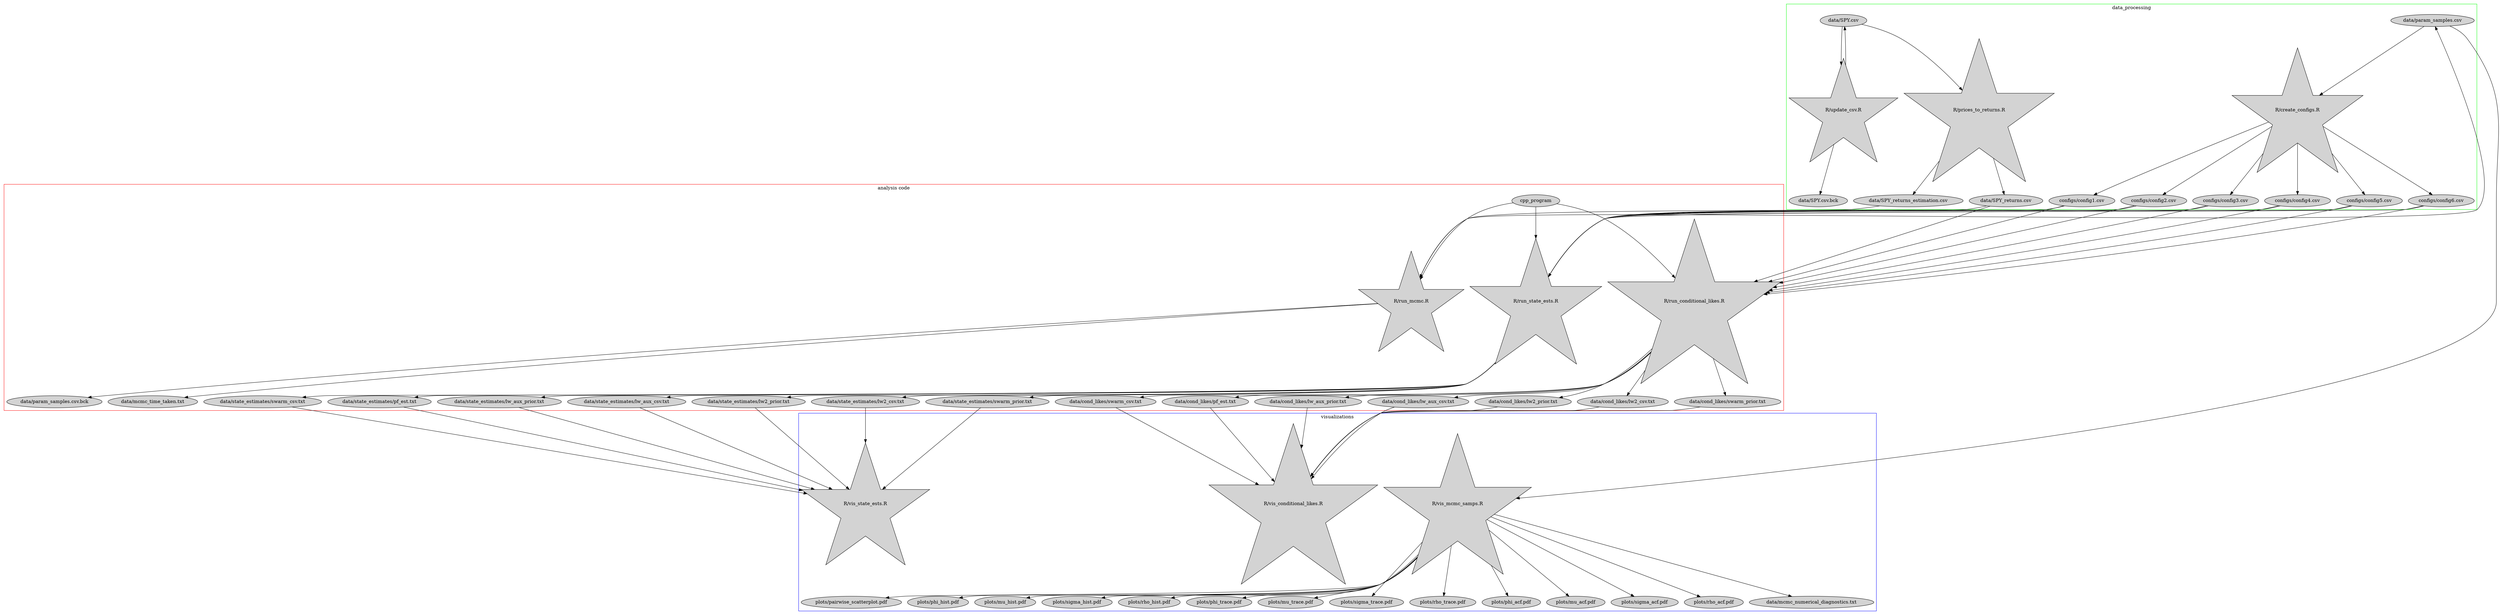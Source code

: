 digraph G {

  /* todo: trim config dependencies */
  /* todo: verify that dependencies are handled in Makfiles and scripts aren't sourcing other scripts */

  subgraph cluster_1 {
    node [style=filled];
    label = "data_processing";
    color=green;


  /* create_configs.R */
  "R/create_configs.R"[shape=star];  
  "data/param_samples.csv" -> "R/create_configs.R";
  "R/create_configs.R" -> "configs/config1.csv";
  "R/create_configs.R" -> "configs/config2.csv";
  "R/create_configs.R" -> "configs/config3.csv"; 
  "R/create_configs.R" -> "configs/config4.csv";  
  "R/create_configs.R" -> "configs/config5.csv";   
  "R/create_configs.R" -> "configs/config6.csv"; 
  
  /* prices_to_returns.R */
  "R/prices_to_returns.R"[shape=star];  
  "data/SPY.csv" -> "R/prices_to_returns.R"
  "R/prices_to_returns.R" -> "data/SPY_returns.csv";
  "R/prices_to_returns.R" -> "data/SPY_returns_estimation.csv";

  /* update_csv.R */
  "R/update_csv.R"[shape=star];  
  "data/SPY.csv" -> "R/update_csv.R";
  "R/update_csv.R" -> "data/SPY.csv";
  "R/update_csv.R" -> "data/SPY.csv.bck";  
  }

  subgraph cluster_2 {
    node [style=filled];
    label = "analysis code";
    color=red;

  /* run_conditional_likes.R */  
  "R/run_conditional_likes.R"[shape=star];  
  "cpp_program" -> "R/run_conditional_likes.R";
  "data/SPY_returns.csv" -> "R/run_conditional_likes.R";
  "configs/config1.csv" -> "R/run_conditional_likes.R";
  "configs/config2.csv" -> "R/run_conditional_likes.R";
  "configs/config3.csv" -> "R/run_conditional_likes.R"; 
  "configs/config4.csv" -> "R/run_conditional_likes.R";  
  "configs/config5.csv" -> "R/run_conditional_likes.R";   
  "configs/config6.csv" -> "R/run_conditional_likes.R"; 
  "R/run_conditional_likes.R" -> "data/cond_likes/lw_aux_prior.txt";
  "R/run_conditional_likes.R" -> "data/cond_likes/lw_aux_csv.txt";
  "R/run_conditional_likes.R" -> "data/cond_likes/lw2_prior.txt";
  "R/run_conditional_likes.R" -> "data/cond_likes/lw2_csv.txt";  
  "R/run_conditional_likes.R" -> "data/cond_likes/swarm_prior.txt";    
  "R/run_conditional_likes.R" -> "data/cond_likes/swarm_csv.txt";    
  "R/run_conditional_likes.R" -> "data/cond_likes/pf_est.txt";    
  
  /* run_mcmc.R */  
  "R/run_mcmc.R"[shape=star];  
  "cpp_program" -> "R/run_mcmc.R";
  "data/SPY_returns_estimation.csv" -> "R/run_mcmc.R";
  "R/run_mcmc.R" -> "data/param_samples.csv";
  "R/run_mcmc.R" -> "data/param_samples.csv.bck";
  "R/run_mcmc.R" -> "data/mcmc_time_taken.txt";

  /* run_state_ests.R */
  "R/run_state_ests.R"[shape=star];  
  "configs/config1.csv" -> "R/run_state_ests.R";
  "configs/config2.csv" -> "R/run_state_ests.R";
  "configs/config3.csv" -> "R/run_state_ests.R"; 
  "configs/config4.csv" -> "R/run_state_ests.R";  
  "configs/config5.csv" -> "R/run_state_ests.R";   
  "configs/config6.csv" -> "R/run_state_ests.R"; 
  "cpp_program" -> "R/run_state_ests.R";
  "data/SPY_returns.csv" -> "R/run_state_ests.R";
  "R/run_state_ests.R" -> "data/state_estimates/lw_aux_prior.txt";
  "R/run_state_ests.R" -> "data/state_estimates/lw_aux_csv.txt";
  "R/run_state_ests.R" -> "data/state_estimates/lw2_prior.txt";
  "R/run_state_ests.R" -> "data/state_estimates/lw2_csv.txt";  
  "R/run_state_ests.R" -> "data/state_estimates/swarm_prior.txt";    
  "R/run_state_ests.R" -> "data/state_estimates/swarm_csv.txt";    
  "R/run_state_ests.R" -> "data/state_estimates/pf_est.txt";    

  }




  subgraph cluster_3 {
    node [style=filled];
    label = "visualizations";
    color=blue;

  /* vis_conditional_likes.R */
  /* todo: fill in visualization output file names */
  "R/vis_conditional_likes.R"[shape=star];  
  "data/cond_likes/lw_aux_prior.txt" -> "R/vis_conditional_likes.R";
  "data/cond_likes/lw_aux_csv.txt" -> "R/vis_conditional_likes.R";
  "data/cond_likes/lw2_prior.txt" -> "R/vis_conditional_likes.R";
  "data/cond_likes/lw2_csv.txt" -> "R/vis_conditional_likes.R";  
  "data/cond_likes/swarm_prior.txt" -> "R/vis_conditional_likes.R";    
  "data/cond_likes/swarm_csv.txt" -> "R/vis_conditional_likes.R";    
  "data/cond_likes/pf_est.txt" -> "R/vis_conditional_likes.R";

  /* vis_mcmc_samps.R */
  /* todo: fill in visualization output file names */
  "R/vis_mcmc_samps.R"[shape=star];  
  "data/param_samples.csv" -> "R/vis_mcmc_samps.R";
  "R/vis_mcmc_samps.R" -> "plots/pairwise_scatterplot.pdf";
  "R/vis_mcmc_samps.R" -> "plots/phi_hist.pdf";
  "R/vis_mcmc_samps.R" -> "plots/mu_hist.pdf";
  "R/vis_mcmc_samps.R" -> "plots/sigma_hist.pdf";  
  "R/vis_mcmc_samps.R" -> "plots/rho_hist.pdf";  
  "R/vis_mcmc_samps.R" -> "plots/phi_trace.pdf";
  "R/vis_mcmc_samps.R" -> "plots/mu_trace.pdf";  
  "R/vis_mcmc_samps.R" -> "plots/sigma_trace.pdf";
  "R/vis_mcmc_samps.R" -> "plots/rho_trace.pdf";  
  "R/vis_mcmc_samps.R" -> "plots/phi_acf.pdf";  
  "R/vis_mcmc_samps.R" -> "plots/mu_acf.pdf";  
  "R/vis_mcmc_samps.R" -> "plots/sigma_acf.pdf";
  "R/vis_mcmc_samps.R" -> "plots/rho_acf.pdf";
  "R/vis_mcmc_samps.R" -> "data/mcmc_numerical_diagnostics.txt";
  
  /* vis_state_ests.R */
  /* todo: fill in visualization output file names */
  "R/vis_state_ests.R"[shape=star];  
  "data/state_estimates/lw_aux_prior.txt" -> "R/vis_state_ests.R";
  "data/state_estimates/lw_aux_csv.txt" -> "R/vis_state_ests.R";
  "data/state_estimates/lw2_prior.txt" -> "R/vis_state_ests.R";
  "data/state_estimates/lw2_csv.txt" -> "R/vis_state_ests.R";  
  "data/state_estimates/swarm_prior.txt" -> "R/vis_state_ests.R";    
  "data/state_estimates/swarm_csv.txt" -> "R/vis_state_ests.R";    
  "data/state_estimates/pf_est.txt" -> "R/vis_state_ests.R";  

  }

}
